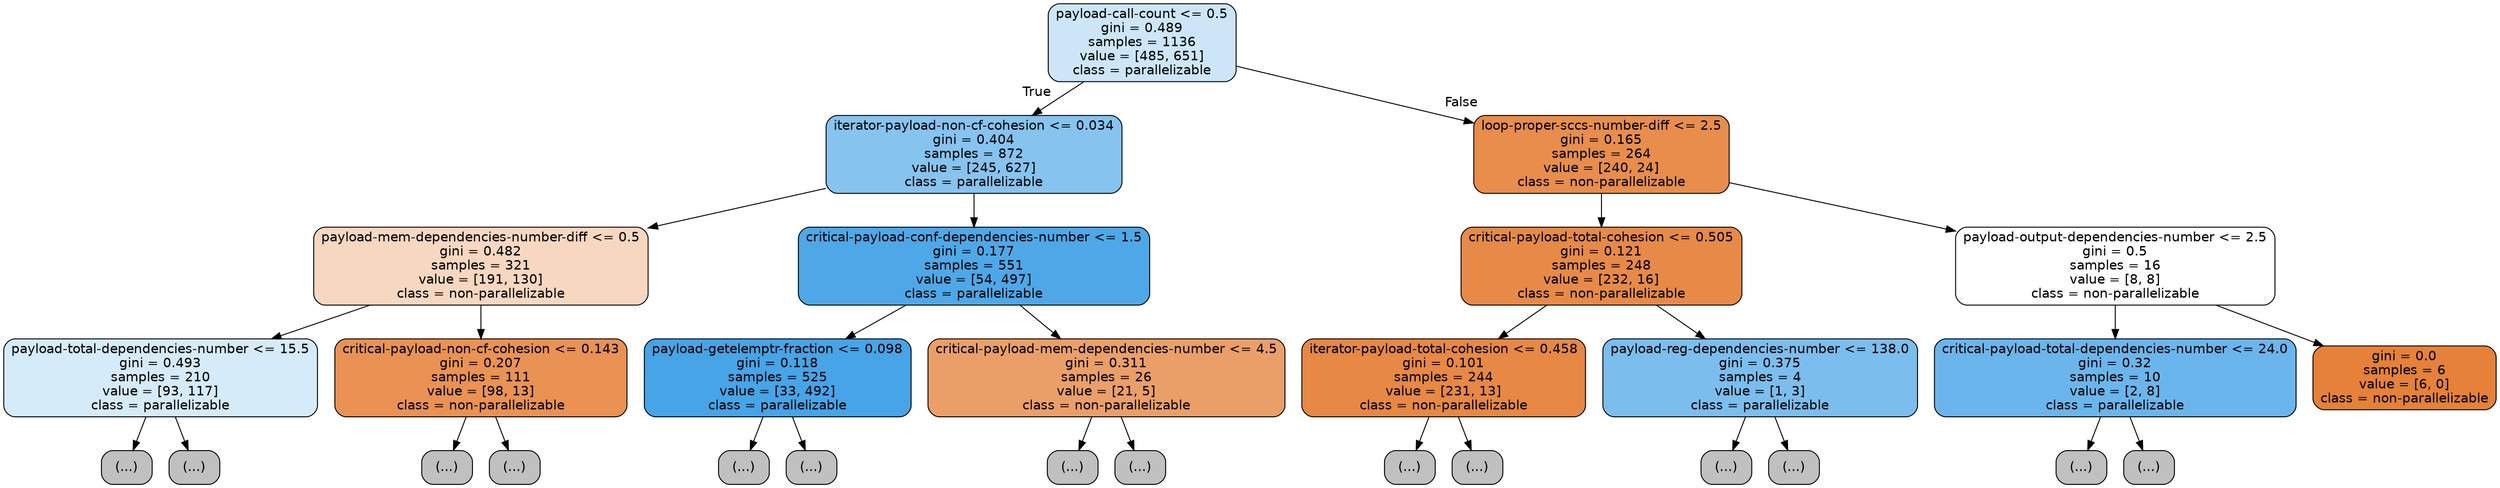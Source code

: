 digraph Tree {
node [shape=box, style="filled, rounded", color="black", fontname=helvetica] ;
edge [fontname=helvetica] ;
0 [label="payload-call-count <= 0.5\ngini = 0.489\nsamples = 1136\nvalue = [485, 651]\nclass = parallelizable", fillcolor="#399de541"] ;
1 [label="iterator-payload-non-cf-cohesion <= 0.034\ngini = 0.404\nsamples = 872\nvalue = [245, 627]\nclass = parallelizable", fillcolor="#399de59b"] ;
0 -> 1 [labeldistance=2.5, labelangle=45, headlabel="True"] ;
2 [label="payload-mem-dependencies-number-diff <= 0.5\ngini = 0.482\nsamples = 321\nvalue = [191, 130]\nclass = non-parallelizable", fillcolor="#e5813951"] ;
1 -> 2 ;
3 [label="payload-total-dependencies-number <= 15.5\ngini = 0.493\nsamples = 210\nvalue = [93, 117]\nclass = parallelizable", fillcolor="#399de534"] ;
2 -> 3 ;
4 [label="(...)", fillcolor="#C0C0C0"] ;
3 -> 4 ;
21 [label="(...)", fillcolor="#C0C0C0"] ;
3 -> 21 ;
38 [label="critical-payload-non-cf-cohesion <= 0.143\ngini = 0.207\nsamples = 111\nvalue = [98, 13]\nclass = non-parallelizable", fillcolor="#e58139dd"] ;
2 -> 38 ;
39 [label="(...)", fillcolor="#C0C0C0"] ;
38 -> 39 ;
48 [label="(...)", fillcolor="#C0C0C0"] ;
38 -> 48 ;
57 [label="critical-payload-conf-dependencies-number <= 1.5\ngini = 0.177\nsamples = 551\nvalue = [54, 497]\nclass = parallelizable", fillcolor="#399de5e3"] ;
1 -> 57 ;
58 [label="payload-getelemptr-fraction <= 0.098\ngini = 0.118\nsamples = 525\nvalue = [33, 492]\nclass = parallelizable", fillcolor="#399de5ee"] ;
57 -> 58 ;
59 [label="(...)", fillcolor="#C0C0C0"] ;
58 -> 59 ;
60 [label="(...)", fillcolor="#C0C0C0"] ;
58 -> 60 ;
127 [label="critical-payload-mem-dependencies-number <= 4.5\ngini = 0.311\nsamples = 26\nvalue = [21, 5]\nclass = non-parallelizable", fillcolor="#e58139c2"] ;
57 -> 127 ;
128 [label="(...)", fillcolor="#C0C0C0"] ;
127 -> 128 ;
135 [label="(...)", fillcolor="#C0C0C0"] ;
127 -> 135 ;
140 [label="loop-proper-sccs-number-diff <= 2.5\ngini = 0.165\nsamples = 264\nvalue = [240, 24]\nclass = non-parallelizable", fillcolor="#e58139e6"] ;
0 -> 140 [labeldistance=2.5, labelangle=-45, headlabel="False"] ;
141 [label="critical-payload-total-cohesion <= 0.505\ngini = 0.121\nsamples = 248\nvalue = [232, 16]\nclass = non-parallelizable", fillcolor="#e58139ed"] ;
140 -> 141 ;
142 [label="iterator-payload-total-cohesion <= 0.458\ngini = 0.101\nsamples = 244\nvalue = [231, 13]\nclass = non-parallelizable", fillcolor="#e58139f1"] ;
141 -> 142 ;
143 [label="(...)", fillcolor="#C0C0C0"] ;
142 -> 143 ;
156 [label="(...)", fillcolor="#C0C0C0"] ;
142 -> 156 ;
163 [label="payload-reg-dependencies-number <= 138.0\ngini = 0.375\nsamples = 4\nvalue = [1, 3]\nclass = parallelizable", fillcolor="#399de5aa"] ;
141 -> 163 ;
164 [label="(...)", fillcolor="#C0C0C0"] ;
163 -> 164 ;
165 [label="(...)", fillcolor="#C0C0C0"] ;
163 -> 165 ;
166 [label="payload-output-dependencies-number <= 2.5\ngini = 0.5\nsamples = 16\nvalue = [8, 8]\nclass = non-parallelizable", fillcolor="#e5813900"] ;
140 -> 166 ;
167 [label="critical-payload-total-dependencies-number <= 24.0\ngini = 0.32\nsamples = 10\nvalue = [2, 8]\nclass = parallelizable", fillcolor="#399de5bf"] ;
166 -> 167 ;
168 [label="(...)", fillcolor="#C0C0C0"] ;
167 -> 168 ;
169 [label="(...)", fillcolor="#C0C0C0"] ;
167 -> 169 ;
170 [label="gini = 0.0\nsamples = 6\nvalue = [6, 0]\nclass = non-parallelizable", fillcolor="#e58139ff"] ;
166 -> 170 ;
}